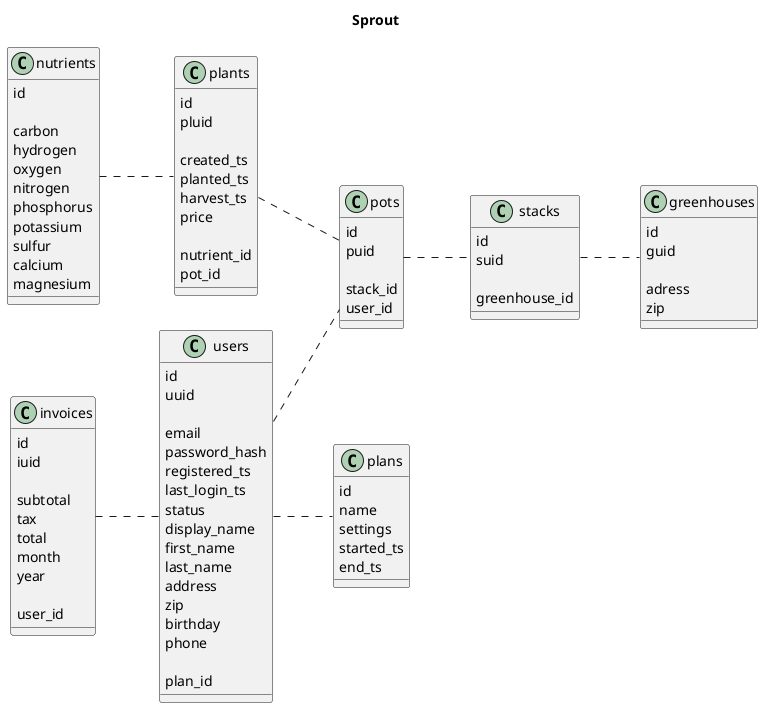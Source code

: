 @startuml structure
title "Sprout"
scale 1 
left to right direction
skinparam packageStyle rect

nutrients .. plants
plants .. pots
pots .. stacks
stacks .. greenhouses

class nutrients {
    id

    carbon
    hydrogen
    oxygen
    nitrogen
    phosphorus
    potassium
    sulfur
    calcium
    magnesium
}

class greenhouses {
    id
    guid

    adress
    zip
}

class stacks {
    id
    suid

    greenhouse_id
}

class pots {
    id
    puid

    stack_id
    user_id
}

class plants {
    id
    pluid

    created_ts
    planted_ts
    harvest_ts
    price

    nutrient_id
    pot_id
}

users .. pots
invoices .. users
users .. plans

class users {
    id
    uuid

    email
    password_hash
    registered_ts
    last_login_ts
    status
    display_name
    first_name
    last_name
    address
    zip
    birthday
    phone

    plan_id
}

class invoices {
    id
    iuid

    subtotal
    tax
    total
    month
    year

    user_id
}

class plans {
    id
    name
    settings
    started_ts
    end_ts
}
@enduml
